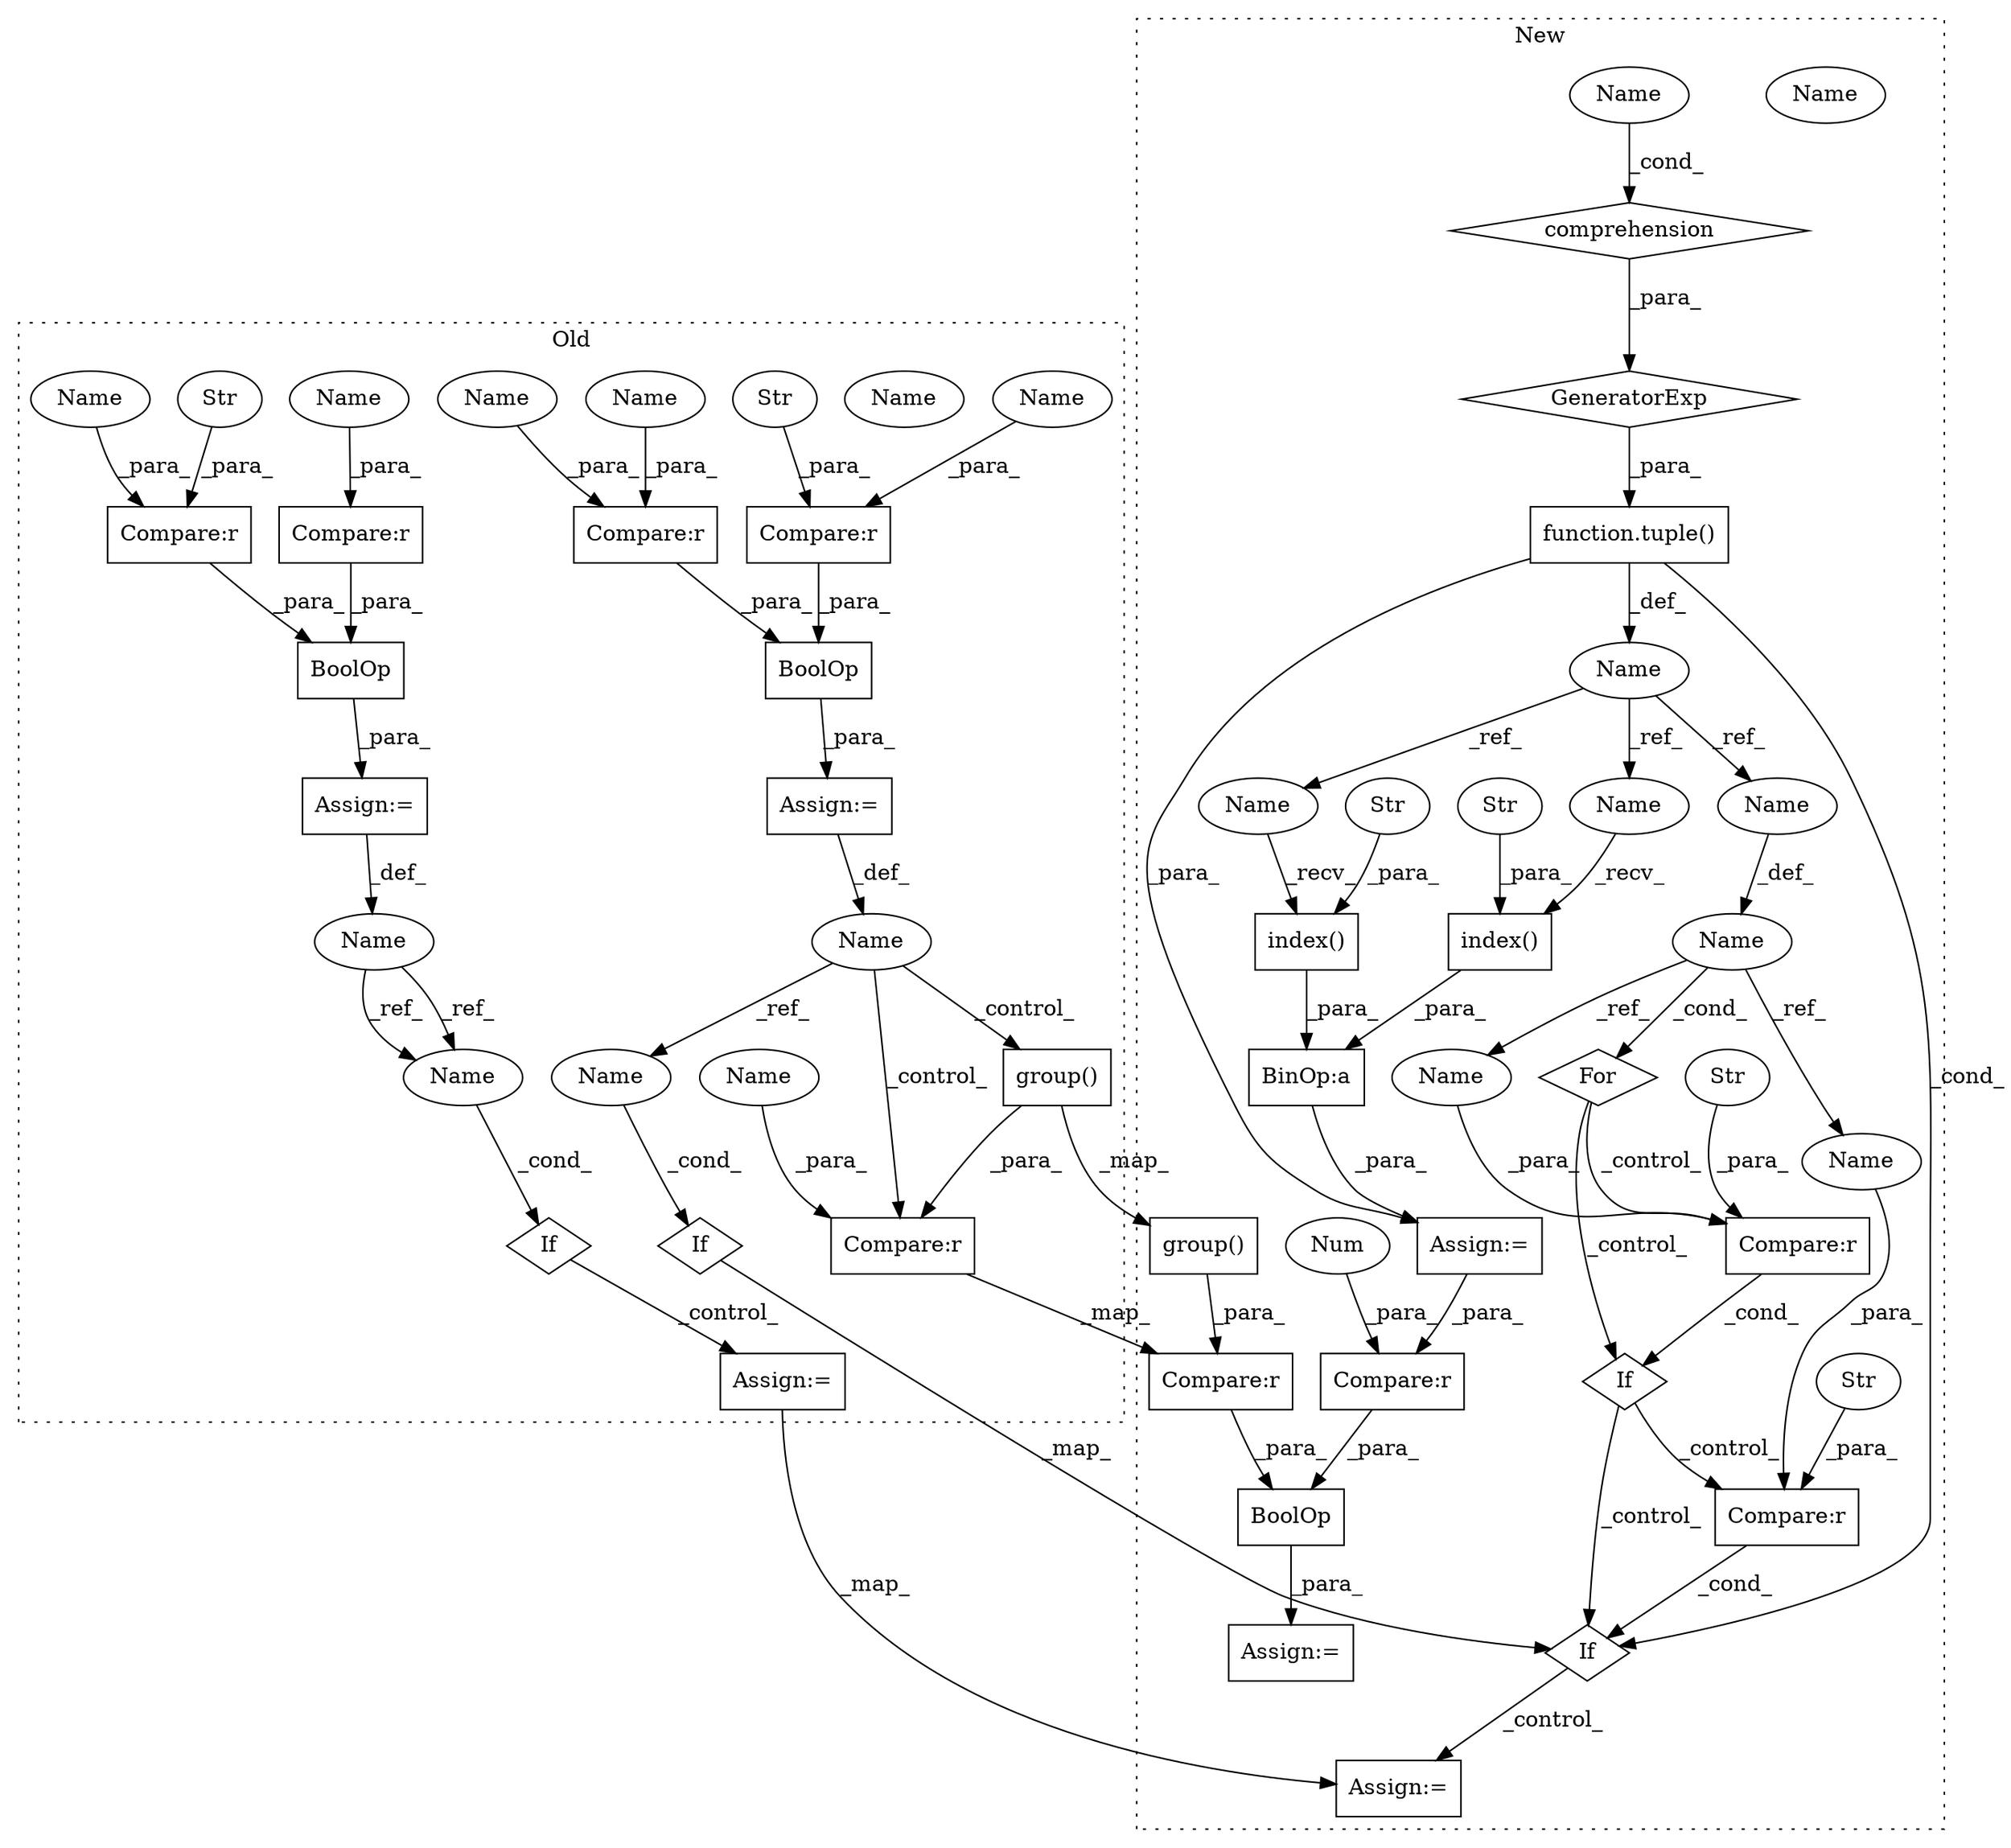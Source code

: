 digraph G {
subgraph cluster0 {
1 [label="BoolOp" a="72" s="2092" l="38" shape="box"];
3 [label="Compare:r" a="40" s="2111" l="19" shape="box"];
4 [label="If" a="96" s="2697" l="3" shape="diamond"];
6 [label="Compare:r" a="40" s="2092" l="14" shape="box"];
7 [label="Str" a="66" s="2092" l="5" shape="ellipse"];
21 [label="Name" a="87" s="2075" l="14" shape="ellipse"];
22 [label="Assign:=" a="68" s="2736" l="3" shape="box"];
24 [label="Name" a="87" s="2700" l="14" shape="ellipse"];
30 [label="Compare:r" a="40" s="2026" l="15" shape="box"];
32 [label="If" a="96" s="2598" l="3" shape="diamond"];
33 [label="Str" a="66" s="2026" l="6" shape="ellipse"];
34 [label="Compare:r" a="40" s="2046" l="20" shape="box"];
35 [label="Compare:r" a="40" s="2313" l="31" shape="box"];
37 [label="BoolOp" a="72" s="2026" l="40" shape="box"];
38 [label="Name" a="87" s="2008" l="15" shape="ellipse"];
39 [label="group()" a="75" s="2325,2343" l="12,1" shape="box"];
41 [label="Assign:=" a="68" s="2023" l="3" shape="box"];
43 [label="Assign:=" a="68" s="2089" l="3" shape="box"];
46 [label="Name" a="87" s="2126" l="4" shape="ellipse"];
47 [label="Name" a="87" s="2062" l="4" shape="ellipse"];
51 [label="Name" a="87" s="2313" l="8" shape="ellipse"];
52 [label="Name" a="87" s="2046" l="8" shape="ellipse"];
53 [label="Name" a="87" s="2700" l="14" shape="ellipse"];
54 [label="Name" a="87" s="2601" l="15" shape="ellipse"];
55 [label="Name" a="87" s="2036" l="5" shape="ellipse"];
56 [label="Name" a="87" s="2101" l="5" shape="ellipse"];
label = "Old";
style="dotted";
}
subgraph cluster1 {
2 [label="BoolOp" a="72" s="2347" l="36" shape="box"];
5 [label="Compare:r" a="40" s="2376" l="7" shape="box"];
8 [label="Num" a="76" s="2382" l="1" shape="ellipse"];
9 [label="function.tuple()" a="75" s="2035,2042" l="6,39" shape="box"];
10 [label="If" a="96" s="2475" l="3" shape="diamond"];
11 [label="BinOp:a" a="82" s="2289" l="3" shape="box"];
12 [label="index()" a="75" s="2264,2288" l="18,1" shape="box"];
13 [label="Str" a="66" s="2282" l="6" shape="ellipse"];
14 [label="index()" a="75" s="2292,2320" l="18,1" shape="box"];
15 [label="Str" a="66" s="2310" l="10" shape="ellipse"];
16 [label="For" a="107" s="2437,2461" l="4,14" shape="diamond"];
17 [label="Compare:r" a="40" s="2770" l="15" shape="box"];
18 [label="Str" a="66" s="2779" l="6" shape="ellipse"];
19 [label="Compare:r" a="40" s="2478" l="17" shape="box"];
20 [label="Str" a="66" s="2487" l="8" shape="ellipse"];
23 [label="Assign:=" a="68" s="2903" l="3" shape="box"];
25 [label="Name" a="87" s="2441" l="5" shape="ellipse"];
26 [label="Name" a="87" s="2021" l="11" shape="ellipse"];
27 [label="GeneratorExp" a="55" s="2041" l="1" shape="diamond"];
28 [label="Name" a="87" s="2041" l="1" shape="ellipse"];
29 [label="comprehension" a="45" s="2043" l="3" shape="diamond"];
31 [label="If" a="96" s="2770" l="0" shape="diamond"];
36 [label="Compare:r" a="40" s="2347" l="25" shape="box"];
40 [label="group()" a="75" s="2353,2371" l="12,1" shape="box"];
42 [label="Assign:=" a="68" s="2344" l="3" shape="box"];
44 [label="Assign:=" a="68" s="2261" l="3" shape="box"];
45 [label="Name" a="87" s="2041" l="1" shape="ellipse"];
48 [label="Name" a="87" s="2292" l="11" shape="ellipse"];
49 [label="Name" a="87" s="2264" l="11" shape="ellipse"];
50 [label="Name" a="87" s="2450" l="11" shape="ellipse"];
57 [label="Name" a="87" s="2770" l="5" shape="ellipse"];
58 [label="Name" a="87" s="2478" l="5" shape="ellipse"];
label = "New";
style="dotted";
}
1 -> 43 [label="_para_"];
2 -> 42 [label="_para_"];
3 -> 1 [label="_para_"];
4 -> 22 [label="_control_"];
5 -> 2 [label="_para_"];
6 -> 1 [label="_para_"];
7 -> 6 [label="_para_"];
8 -> 5 [label="_para_"];
9 -> 26 [label="_def_"];
9 -> 44 [label="_para_"];
9 -> 31 [label="_cond_"];
10 -> 17 [label="_control_"];
10 -> 31 [label="_control_"];
11 -> 44 [label="_para_"];
12 -> 11 [label="_para_"];
13 -> 12 [label="_para_"];
14 -> 11 [label="_para_"];
15 -> 14 [label="_para_"];
16 -> 10 [label="_control_"];
16 -> 19 [label="_control_"];
17 -> 31 [label="_cond_"];
18 -> 17 [label="_para_"];
19 -> 10 [label="_cond_"];
20 -> 19 [label="_para_"];
21 -> 53 [label="_ref_"];
21 -> 53 [label="_ref_"];
22 -> 23 [label="_map_"];
25 -> 57 [label="_ref_"];
25 -> 58 [label="_ref_"];
25 -> 16 [label="_cond_"];
26 -> 49 [label="_ref_"];
26 -> 50 [label="_ref_"];
26 -> 48 [label="_ref_"];
27 -> 9 [label="_para_"];
29 -> 27 [label="_para_"];
30 -> 37 [label="_para_"];
31 -> 23 [label="_control_"];
32 -> 31 [label="_map_"];
33 -> 30 [label="_para_"];
34 -> 37 [label="_para_"];
35 -> 36 [label="_map_"];
36 -> 2 [label="_para_"];
37 -> 41 [label="_para_"];
38 -> 35 [label="_control_"];
38 -> 39 [label="_control_"];
38 -> 54 [label="_ref_"];
39 -> 40 [label="_map_"];
39 -> 35 [label="_para_"];
40 -> 36 [label="_para_"];
41 -> 38 [label="_def_"];
43 -> 21 [label="_def_"];
44 -> 5 [label="_para_"];
45 -> 29 [label="_cond_"];
46 -> 3 [label="_para_"];
47 -> 34 [label="_para_"];
48 -> 14 [label="_recv_"];
49 -> 12 [label="_recv_"];
50 -> 25 [label="_def_"];
51 -> 35 [label="_para_"];
52 -> 34 [label="_para_"];
53 -> 4 [label="_cond_"];
54 -> 32 [label="_cond_"];
55 -> 30 [label="_para_"];
56 -> 6 [label="_para_"];
57 -> 17 [label="_para_"];
58 -> 19 [label="_para_"];
}